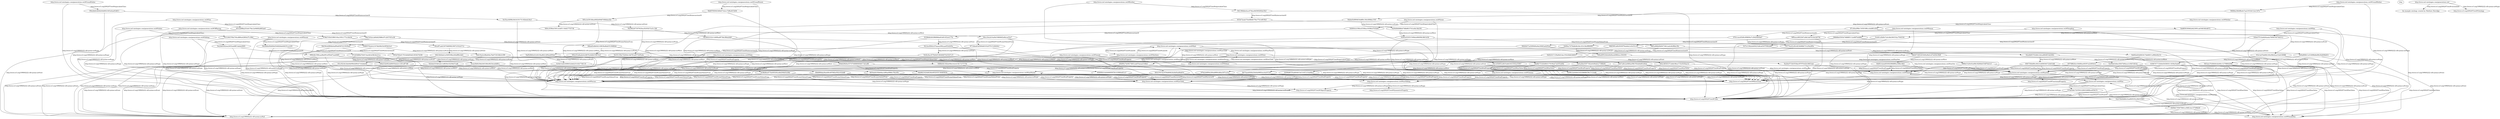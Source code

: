digraph  {
N6bdd5e8b042149838af8a835190ff26d;
N92cf53efbabb4228878c4b8d33967dc5;
Ne24d6362eea24f32ad4ff13abde490f1;
N99c6b1596caa48a091e050e67aee6465;
http;
http;
N00c2f39fed1841a5a85114b827755738;
N4cc24a2d14af4d198084f2e6bcae52a7;
N888e0b146da046a1b2cb14fc7237574b;
http;
N5b620826a5574704888069d617a6ce88;
N949994da56a449c497682e502c432dd8;
http;
http;
http;
http;
Ne602ef24d063417bb66011a966e0b214;
N970ff82f2e1f4480ac49397e22495431;
Nff5eace9652947a08c5e87033b160756;
http;
http;
N8a7d32a1a60d425886c97c2637451e36;
http;
http;
N02c485f4107a4db38bce710e5636ae1d;
Nb73aee6444e24e6ab06f2eacdad31247;
N78627d5d33f84144ac545c177e1d0e5b;
http;
Ne26e0733b5554be59797b42b186f1dab;
Nd3efa5554b5a4c1e8830e10259d37ad8;
Nf19ed4105b644a1d90ae9984c792c95c;
Ne0a2fbe039774f2a9c89ebfc27388b00;
http;
N8282673a50994f4a9eb39083a62f52ec;
N2a4fd05763df4c5c8ca6f64853dd360c;
N3e1ab7bdd0b140a58b42aa33a0c56988;
N306707715b9e4545850113f39a55af30;
N53b72eab37de48b6b756a77b1e8f19b3;
Ne8859190462d423091ca6346340c6672;
http;
http;
http;
Nd58d1705675841cc9481cbc157496d3f;
http;
http;
Nd024317c59a84d1dac193e5b6b3b6637;
N960a7e20c63a49b18284bb53487bd1c5;
http;
N714dea63d5064d0191bf797e7e9420e1;
http;
N26e57514a6d44aeda7609476f7382512;
N91e3e59148ea49f2b0948749fddacf2d;
http;
Nb50b6e00d40b4544826de646351a1d39;
N312402769a744cd884a42804cf7c180d;
http;
N9e2bb6c6b9d244d6921603a0ae83d811;
N2351356e742644c1b6781a8573205a4e;
N457af0c2e08f4ee99b785dd4d85240af;
N8f1af46b49d04734b1aebc8e9fbbc56c;
http;
N94750bb89cc8423cb606564722b61bf8;
N51ee898a251b4178a12e94692d9f1be9;
N0805762e0c2147dfa94b34c9f39e5ce1;
Nd219a22c88a644a78e973f318fe5c599;
http;
Nf385fb3c4e9d4695975b143984e821a7;
http;
Nc9d15a9e54984522bf225143b7746119;
N7b1ceec65d9c499694a7c20d20df3b67;
N299c2ab4db41452586f847f6c7123e88;
N186d6eef17de405292ce8d294b03c09d;
N21dcd5f0d1d74aaea208caae652d245a;
N0327873ec07f4d60822b26d5ed0bdf14;
http;
N299df6755a6644b7af13187121bd48a3;
Ncea5fb0b38d2445384c8025dca6df81c;
N0b252b062dd8493fab2e1c441eff73f8;
N0cd97add330746899f23907235222712;
N021fb0deb1a5409398e240eff96c4bf1;
N7e4548f6d76447cfac6b3e5fb3dc21ca;
N865991a6fc6545f79a4e6e1e5e531c52;
Ndfc873483203440a9bd1ef7e629e39d9;
N9d90a74e9f274841aedf7beeae5348e1;
http;
Nb036cb0f84bb4af09af4587d13525bee;
N5f42af18351549bfa4f6699b3861fa5b;
N63aea7fcfb8d4cfab46cc1279884200b;
http;
N7bb5ddc7d10541228432480bce659e7d;
N2d7f0b0fd8fc43ad849165a38d1036f3;
N41396dbe4cac474bac8b569260de30cf;
Nbe982d47307f420ea5b545b72a5c139f;
Nb36422322c1d4f0baf8738e3f8afa9d9;
N7c40eaf98e1345018ffcccbddf61d55e;
N20a808411e5349f6b8e89b36d696b831;
http;
Nfd85c4ada850492986ff90a39f8e1863;
Nc55ac4499b344161917513f2befa34e3;
N76a2e6f04e264ed899cdbfea547ce3c2;
http;
Nb687850043484d71b2cc72f8e4f15b94;
N5cc92c6e3deb4b09b42f85d73322bd3d;
http;
http;
N668da38d4f8a4e7aa21933d112a1167e;
http;
http;
N49f44cb1f66a42508ae34588c07b5b84;
http;
Nf668bb5593b7488f85112e08f7b4d8b3;
N577fa243cf0c4f23b968b731a54a285e;
Na99dd1b6ee3f447b84aca1c0447d01f2;
Nc461a5b00c7e4c4bb36431fac7592530;
N3586dfc843ff4896bd03d91452e4177b;
Ndb9621624d624fe4952035136485f43b;
"An example ontology created by Matthew Horridge";
N490ec7479ddb46c4bc323c3be9f84085;
Nbd6b751b0e8f43179106ab7ab593a84b;
Nc82c8ac4578d4d5186466870d35d7c15;
Na85d9b0e43c6410ba8621d09a2d93bcf;
Nb1c656f93cdf435a8d1f433502a55907;
http;
N37e1184a4e60421fa8ca6347558cbd67;
Nbbbd5d9f94834d8f9c19fc4998dc3787;
N200d9d086b4748b88157d1a0dc3bb391;
N93d760e017914d4d83bf21f03f270258;
http;
Nf4ed09524b4d4b0ba4d98f2ecc504393;
N6bdd5e8b042149838af8a835190ff26d -> N92cf53efbabb4228878c4b8d33967dc5  [key=0, label="http://www.w3.org/1999/02/22-rdf-syntax-ns#rest"];
N6bdd5e8b042149838af8a835190ff26d -> N5b620826a5574704888069d617a6ce88  [key=0, label="http://www.w3.org/1999/02/22-rdf-syntax-ns#first"];
N92cf53efbabb4228878c4b8d33967dc5 -> "http://www.w3.org/1999/02/22-rdf-syntax-ns#nil"  [key=0, label="http://www.w3.org/1999/02/22-rdf-syntax-ns#rest"];
N92cf53efbabb4228878c4b8d33967dc5 -> Nbd6b751b0e8f43179106ab7ab593a84b  [key=0, label="http://www.w3.org/1999/02/22-rdf-syntax-ns#first"];
Ne24d6362eea24f32ad4ff13abde490f1 -> N99c6b1596caa48a091e050e67aee6465  [key=0, label="http://www.w3.org/2002/07/owl#intersectionOf"];
Ne24d6362eea24f32ad4ff13abde490f1 -> "http://www.w3.org/2002/07/owl#Class"  [key=0, label="http://www.w3.org/1999/02/22-rdf-syntax-ns#type"];
N99c6b1596caa48a091e050e67aee6465 -> Ncea5fb0b38d2445384c8025dca6df81c  [key=0, label="http://www.w3.org/1999/02/22-rdf-syntax-ns#rest"];
N99c6b1596caa48a091e050e67aee6465 -> "http://www.owl-ontologies.com/generations.owl#Person"  [key=0, label="http://www.w3.org/1999/02/22-rdf-syntax-ns#first"];
"http://www.owl-ontologies.com/generations.owl#Matt" -> "http://www.owl-ontologies.com/generations.owl#Gemma"  [key=0, label="http://www.owl-ontologies.com/generations.owl#hasSibling"];
"http://www.owl-ontologies.com/generations.owl#Matt" -> "http://www.owl-ontologies.com/generations.owl#Peter"  [key=0, label="http://www.owl-ontologies.com/generations.owl#hasParent"];
"http://www.owl-ontologies.com/generations.owl#Matt" -> "http://www.owl-ontologies.com/generations.owl#MaleSex"  [key=0, label="http://www.owl-ontologies.com/generations.owl#hasSex"];
"http://www.owl-ontologies.com/generations.owl#Matt" -> "http://www.owl-ontologies.com/generations.owl#Person"  [key=0, label="http://www.w3.org/1999/02/22-rdf-syntax-ns#type"];
"http://www.owl-ontologies.com/generations.owl#Matt" -> "http://www.owl-ontologies.com/generations.owl#Matthew"  [key=0, label="http://www.w3.org/2002/07/owl#sameAs"];
"http://www.owl-ontologies.com/generations.owl#Gemma" -> "http://www.owl-ontologies.com/generations.owl#Person"  [key=0, label="http://www.w3.org/1999/02/22-rdf-syntax-ns#type"];
"http://www.owl-ontologies.com/generations.owl#Gemma" -> "http://www.owl-ontologies.com/generations.owl#FemaleSex"  [key=0, label="http://www.owl-ontologies.com/generations.owl#hasSex"];
N00c2f39fed1841a5a85114b827755738 -> N4cc24a2d14af4d198084f2e6bcae52a7  [key=0, label="http://www.w3.org/1999/02/22-rdf-syntax-ns#first"];
N00c2f39fed1841a5a85114b827755738 -> "http://www.w3.org/1999/02/22-rdf-syntax-ns#nil"  [key=0, label="http://www.w3.org/1999/02/22-rdf-syntax-ns#rest"];
N4cc24a2d14af4d198084f2e6bcae52a7 -> N714dea63d5064d0191bf797e7e9420e1  [key=0, label="http://www.w3.org/2002/07/owl#someValuesFrom"];
N4cc24a2d14af4d198084f2e6bcae52a7 -> "http://www.owl-ontologies.com/generations.owl#hasChild"  [key=0, label="http://www.w3.org/2002/07/owl#onProperty"];
N4cc24a2d14af4d198084f2e6bcae52a7 -> "http://www.w3.org/2002/07/owl#Restriction"  [key=0, label="http://www.w3.org/1999/02/22-rdf-syntax-ns#type"];
N888e0b146da046a1b2cb14fc7237574b -> "http://www.owl-ontologies.com/generations.owl#Person"  [key=0, label="http://www.w3.org/2002/07/owl#someValuesFrom"];
N888e0b146da046a1b2cb14fc7237574b -> "http://www.owl-ontologies.com/generations.owl#hasParent"  [key=0, label="http://www.w3.org/2002/07/owl#onProperty"];
N888e0b146da046a1b2cb14fc7237574b -> "http://www.w3.org/2002/07/owl#Restriction"  [key=0, label="http://www.w3.org/1999/02/22-rdf-syntax-ns#type"];
"http://www.owl-ontologies.com/generations.owl#Person" -> "http://www.w3.org/2002/07/owl#Class"  [key=0, label="http://www.w3.org/1999/02/22-rdf-syntax-ns#type"];
N5b620826a5574704888069d617a6ce88 -> "http://www.owl-ontologies.com/generations.owl#hasParent"  [key=0, label="http://www.w3.org/2002/07/owl#onProperty"];
N5b620826a5574704888069d617a6ce88 -> "http://www.w3.org/2002/07/owl#Restriction"  [key=0, label="http://www.w3.org/1999/02/22-rdf-syntax-ns#type"];
N5b620826a5574704888069d617a6ce88 -> "http://www.owl-ontologies.com/generations.owl#Person"  [key=0, label="http://www.w3.org/2002/07/owl#someValuesFrom"];
N949994da56a449c497682e502c432dd8 -> "http://www.w3.org/2002/07/owl#Restriction"  [key=0, label="http://www.w3.org/1999/02/22-rdf-syntax-ns#type"];
N949994da56a449c497682e502c432dd8 -> "http://www.owl-ontologies.com/generations.owl#Person"  [key=0, label="http://www.w3.org/2002/07/owl#someValuesFrom"];
N949994da56a449c497682e502c432dd8 -> "http://www.owl-ontologies.com/generations.owl#hasChild"  [key=0, label="http://www.w3.org/2002/07/owl#onProperty"];
"http://www.owl-ontologies.com/generations.owl#Woman" -> "http://www.w3.org/2002/07/owl#Class"  [key=0, label="http://www.w3.org/1999/02/22-rdf-syntax-ns#type"];
"http://www.owl-ontologies.com/generations.owl#Woman" -> Nff5eace9652947a08c5e87033b160756  [key=0, label="http://www.w3.org/2002/07/owl#equivalentClass"];
Ne602ef24d063417bb66011a966e0b214 -> N970ff82f2e1f4480ac49397e22495431  [key=0, label="http://www.w3.org/1999/02/22-rdf-syntax-ns#first"];
Ne602ef24d063417bb66011a966e0b214 -> "http://www.w3.org/1999/02/22-rdf-syntax-ns#nil"  [key=0, label="http://www.w3.org/1999/02/22-rdf-syntax-ns#rest"];
N970ff82f2e1f4480ac49397e22495431 -> "http://www.owl-ontologies.com/generations.owl#MaleSex"  [key=0, label="http://www.w3.org/2002/07/owl#hasValue"];
N970ff82f2e1f4480ac49397e22495431 -> "http://www.owl-ontologies.com/generations.owl#hasSex"  [key=0, label="http://www.w3.org/2002/07/owl#onProperty"];
N970ff82f2e1f4480ac49397e22495431 -> "http://www.w3.org/2002/07/owl#Restriction"  [key=0, label="http://www.w3.org/1999/02/22-rdf-syntax-ns#type"];
Nff5eace9652947a08c5e87033b160756 -> "http://www.w3.org/2002/07/owl#Class"  [key=0, label="http://www.w3.org/1999/02/22-rdf-syntax-ns#type"];
Nff5eace9652947a08c5e87033b160756 -> N8282673a50994f4a9eb39083a62f52ec  [key=0, label="http://www.w3.org/2002/07/owl#intersectionOf"];
"http://www.owl-ontologies.com/generations.owl#hasSex" -> "http://www.w3.org/2002/07/owl#FunctionalProperty"  [key=0, label="http://www.w3.org/1999/02/22-rdf-syntax-ns#type"];
"http://www.owl-ontologies.com/generations.owl#hasSex" -> "http://www.owl-ontologies.com/generations.owl#Sex"  [key=0, label="http://www.w3.org/2000/01/rdf-schema#range"];
"http://www.owl-ontologies.com/generations.owl#hasSex" -> "http://www.w3.org/2002/07/owl#ObjectProperty"  [key=0, label="http://www.w3.org/1999/02/22-rdf-syntax-ns#type"];
N8a7d32a1a60d425886c97c2637451e36 -> N6bdd5e8b042149838af8a835190ff26d  [key=0, label="http://www.w3.org/1999/02/22-rdf-syntax-ns#rest"];
N8a7d32a1a60d425886c97c2637451e36 -> "http://www.owl-ontologies.com/generations.owl#Person"  [key=0, label="http://www.w3.org/1999/02/22-rdf-syntax-ns#first"];
"http://www.owl-ontologies.com/generations.owl#William" -> "http://www.owl-ontologies.com/generations.owl#Person"  [key=0, label="http://www.w3.org/1999/02/22-rdf-syntax-ns#type"];
"http://www.owl-ontologies.com/generations.owl#William" -> "http://www.owl-ontologies.com/generations.owl#MaleSex"  [key=0, label="http://www.owl-ontologies.com/generations.owl#hasSex"];
"http://www.owl-ontologies.com/generations.owl#William" -> "http://www.owl-ontologies.com/generations.owl#Peter"  [key=0, label="http://www.owl-ontologies.com/generations.owl#hasChild"];
"http://www.owl-ontologies.com/generations.owl#Sex" -> N7bb5ddc7d10541228432480bce659e7d  [key=0, label="http://www.w3.org/2002/07/owl#equivalentClass"];
"http://www.owl-ontologies.com/generations.owl#Sex" -> "http://www.w3.org/2002/07/owl#Class"  [key=0, label="http://www.w3.org/1999/02/22-rdf-syntax-ns#type"];
N02c485f4107a4db38bce710e5636ae1d -> Nb73aee6444e24e6ab06f2eacdad31247  [key=0, label="http://www.w3.org/1999/02/22-rdf-syntax-ns#first"];
N02c485f4107a4db38bce710e5636ae1d -> "http://www.w3.org/1999/02/22-rdf-syntax-ns#nil"  [key=0, label="http://www.w3.org/1999/02/22-rdf-syntax-ns#rest"];
Nb73aee6444e24e6ab06f2eacdad31247 -> "http://www.owl-ontologies.com/generations.owl#hasChild"  [key=0, label="http://www.w3.org/2002/07/owl#onProperty"];
Nb73aee6444e24e6ab06f2eacdad31247 -> "http://www.w3.org/2002/07/owl#Restriction"  [key=0, label="http://www.w3.org/1999/02/22-rdf-syntax-ns#type"];
Nb73aee6444e24e6ab06f2eacdad31247 -> "http://www.owl-ontologies.com/generations.owl#Person"  [key=0, label="http://www.w3.org/2002/07/owl#someValuesFrom"];
N78627d5d33f84144ac545c177e1d0e5b -> "http://www.w3.org/2002/07/owl#Class"  [key=0, label="http://www.w3.org/1999/02/22-rdf-syntax-ns#type"];
N78627d5d33f84144ac545c177e1d0e5b -> N0cd97add330746899f23907235222712  [key=0, label="http://www.w3.org/2002/07/owl#intersectionOf"];
"http://www.owl-ontologies.com/generations.owl#Female" -> Ne26e0733b5554be59797b42b186f1dab  [key=0, label="http://www.w3.org/2002/07/owl#equivalentClass"];
"http://www.owl-ontologies.com/generations.owl#Female" -> "http://www.w3.org/2002/07/owl#Class"  [key=0, label="http://www.w3.org/1999/02/22-rdf-syntax-ns#type"];
Ne26e0733b5554be59797b42b186f1dab -> "http://www.owl-ontologies.com/generations.owl#FemaleSex"  [key=0, label="http://www.w3.org/2002/07/owl#hasValue"];
Ne26e0733b5554be59797b42b186f1dab -> "http://www.owl-ontologies.com/generations.owl#hasSex"  [key=0, label="http://www.w3.org/2002/07/owl#onProperty"];
Ne26e0733b5554be59797b42b186f1dab -> "http://www.w3.org/2002/07/owl#Restriction"  [key=0, label="http://www.w3.org/1999/02/22-rdf-syntax-ns#type"];
Nd3efa5554b5a4c1e8830e10259d37ad8 -> Nf19ed4105b644a1d90ae9984c792c95c  [key=0, label="http://www.w3.org/1999/02/22-rdf-syntax-ns#first"];
Nd3efa5554b5a4c1e8830e10259d37ad8 -> "http://www.w3.org/1999/02/22-rdf-syntax-ns#nil"  [key=0, label="http://www.w3.org/1999/02/22-rdf-syntax-ns#rest"];
Nf19ed4105b644a1d90ae9984c792c95c -> "http://www.owl-ontologies.com/generations.owl#hasChild"  [key=0, label="http://www.w3.org/2002/07/owl#onProperty"];
Nf19ed4105b644a1d90ae9984c792c95c -> "http://www.owl-ontologies.com/generations.owl#Person"  [key=0, label="http://www.w3.org/2002/07/owl#someValuesFrom"];
Nf19ed4105b644a1d90ae9984c792c95c -> "http://www.w3.org/2002/07/owl#Restriction"  [key=0, label="http://www.w3.org/1999/02/22-rdf-syntax-ns#type"];
Ne0a2fbe039774f2a9c89ebfc27388b00 -> "http://www.w3.org/2002/07/owl#Restriction"  [key=0, label="http://www.w3.org/1999/02/22-rdf-syntax-ns#type"];
Ne0a2fbe039774f2a9c89ebfc27388b00 -> "http://www.owl-ontologies.com/generations.owl#hasSex"  [key=0, label="http://www.w3.org/2002/07/owl#onProperty"];
Ne0a2fbe039774f2a9c89ebfc27388b00 -> "http://www.owl-ontologies.com/generations.owl#MaleSex"  [key=0, label="http://www.w3.org/2002/07/owl#hasValue"];
"http://www.owl-ontologies.com/generations.owl#Sibling" -> "http://www.w3.org/2002/07/owl#Class"  [key=0, label="http://www.w3.org/1999/02/22-rdf-syntax-ns#type"];
"http://www.owl-ontologies.com/generations.owl#Sibling" -> Ne24d6362eea24f32ad4ff13abde490f1  [key=0, label="http://www.w3.org/2002/07/owl#equivalentClass"];
N8282673a50994f4a9eb39083a62f52ec -> N2a4fd05763df4c5c8ca6f64853dd360c  [key=0, label="http://www.w3.org/1999/02/22-rdf-syntax-ns#rest"];
N8282673a50994f4a9eb39083a62f52ec -> "http://www.owl-ontologies.com/generations.owl#Person"  [key=0, label="http://www.w3.org/1999/02/22-rdf-syntax-ns#first"];
N2a4fd05763df4c5c8ca6f64853dd360c -> N94750bb89cc8423cb606564722b61bf8  [key=0, label="http://www.w3.org/1999/02/22-rdf-syntax-ns#first"];
N2a4fd05763df4c5c8ca6f64853dd360c -> "http://www.w3.org/1999/02/22-rdf-syntax-ns#nil"  [key=0, label="http://www.w3.org/1999/02/22-rdf-syntax-ns#rest"];
N3e1ab7bdd0b140a58b42aa33a0c56988 -> N306707715b9e4545850113f39a55af30  [key=0, label="http://www.w3.org/1999/02/22-rdf-syntax-ns#first"];
N3e1ab7bdd0b140a58b42aa33a0c56988 -> "http://www.w3.org/1999/02/22-rdf-syntax-ns#nil"  [key=0, label="http://www.w3.org/1999/02/22-rdf-syntax-ns#rest"];
N306707715b9e4545850113f39a55af30 -> "http://www.owl-ontologies.com/generations.owl#hasSex"  [key=0, label="http://www.w3.org/2002/07/owl#onProperty"];
N306707715b9e4545850113f39a55af30 -> "http://www.owl-ontologies.com/generations.owl#FemaleSex"  [key=0, label="http://www.w3.org/2002/07/owl#hasValue"];
N306707715b9e4545850113f39a55af30 -> "http://www.w3.org/2002/07/owl#Restriction"  [key=0, label="http://www.w3.org/1999/02/22-rdf-syntax-ns#type"];
N53b72eab37de48b6b756a77b1e8f19b3 -> Ne8859190462d423091ca6346340c6672  [key=0, label="http://www.w3.org/1999/02/22-rdf-syntax-ns#rest"];
N53b72eab37de48b6b756a77b1e8f19b3 -> "http://www.owl-ontologies.com/generations.owl#Person"  [key=0, label="http://www.w3.org/1999/02/22-rdf-syntax-ns#first"];
Ne8859190462d423091ca6346340c6672 -> "http://www.w3.org/1999/02/22-rdf-syntax-ns#nil"  [key=0, label="http://www.w3.org/1999/02/22-rdf-syntax-ns#rest"];
Ne8859190462d423091ca6346340c6672 -> Nc461a5b00c7e4c4bb36431fac7592530  [key=0, label="http://www.w3.org/1999/02/22-rdf-syntax-ns#first"];
"http://www.owl-ontologies.com/generations.owl#MaleSex" -> "http://www.owl-ontologies.com/generations.owl#Sex"  [key=0, label="http://www.w3.org/1999/02/22-rdf-syntax-ns#type"];
"http://www.owl-ontologies.com/generations.owl" -> "http://www.w3.org/2002/07/owl#Ontology"  [key=0, label="http://www.w3.org/1999/02/22-rdf-syntax-ns#type"];
"http://www.owl-ontologies.com/generations.owl" -> "An example ontology created by Matthew Horridge"  [key=0, label="http://www.w3.org/2002/07/owl#versionInfo"];
Nd58d1705675841cc9481cbc157496d3f -> "http://www.w3.org/1999/02/22-rdf-syntax-ns#nil"  [key=0, label="http://www.w3.org/1999/02/22-rdf-syntax-ns#rest"];
Nd58d1705675841cc9481cbc157496d3f -> "http://www.owl-ontologies.com/generations.owl#FemaleSex"  [key=0, label="http://www.w3.org/1999/02/22-rdf-syntax-ns#first"];
"http://www.owl-ontologies.com/generations.owl#hasChild" -> "http://www.w3.org/2002/07/owl#ObjectProperty"  [key=0, label="http://www.w3.org/1999/02/22-rdf-syntax-ns#type"];
"http://www.owl-ontologies.com/generations.owl#hasChild" -> "http://www.owl-ontologies.com/generations.owl#hasParent"  [key=0, label="http://www.w3.org/2002/07/owl#inverseOf"];
Nd024317c59a84d1dac193e5b6b3b6637 -> N02c485f4107a4db38bce710e5636ae1d  [key=0, label="http://www.w3.org/1999/02/22-rdf-syntax-ns#rest"];
Nd024317c59a84d1dac193e5b6b3b6637 -> "http://www.owl-ontologies.com/generations.owl#Person"  [key=0, label="http://www.w3.org/1999/02/22-rdf-syntax-ns#first"];
N960a7e20c63a49b18284bb53487bd1c5 -> "http://www.owl-ontologies.com/generations.owl#FemaleSex"  [key=0, label="http://www.w3.org/2002/07/owl#hasValue"];
N960a7e20c63a49b18284bb53487bd1c5 -> "http://www.owl-ontologies.com/generations.owl#hasSex"  [key=0, label="http://www.w3.org/2002/07/owl#onProperty"];
N960a7e20c63a49b18284bb53487bd1c5 -> "http://www.w3.org/2002/07/owl#Restriction"  [key=0, label="http://www.w3.org/1999/02/22-rdf-syntax-ns#type"];
"http://www.owl-ontologies.com/generations.owl#FemaleSex" -> "http://www.owl-ontologies.com/generations.owl#Sex"  [key=0, label="http://www.w3.org/1999/02/22-rdf-syntax-ns#type"];
N714dea63d5064d0191bf797e7e9420e1 -> "http://www.w3.org/2002/07/owl#Class"  [key=0, label="http://www.w3.org/1999/02/22-rdf-syntax-ns#type"];
N714dea63d5064d0191bf797e7e9420e1 -> Na85d9b0e43c6410ba8621d09a2d93bcf  [key=0, label="http://www.w3.org/2002/07/owl#intersectionOf"];
"http://www.owl-ontologies.com/generations.owl#Man" -> N26e57514a6d44aeda7609476f7382512  [key=0, label="http://www.w3.org/2002/07/owl#equivalentClass"];
"http://www.owl-ontologies.com/generations.owl#Man" -> "http://www.w3.org/2002/07/owl#Class"  [key=0, label="http://www.w3.org/1999/02/22-rdf-syntax-ns#type"];
N26e57514a6d44aeda7609476f7382512 -> "http://www.w3.org/2002/07/owl#Class"  [key=0, label="http://www.w3.org/1999/02/22-rdf-syntax-ns#type"];
N26e57514a6d44aeda7609476f7382512 -> N37e1184a4e60421fa8ca6347558cbd67  [key=0, label="http://www.w3.org/2002/07/owl#intersectionOf"];
N91e3e59148ea49f2b0948749fddacf2d -> "http://www.owl-ontologies.com/generations.owl#Person"  [key=0, label="http://www.w3.org/1999/02/22-rdf-syntax-ns#first"];
N91e3e59148ea49f2b0948749fddacf2d -> N00c2f39fed1841a5a85114b827755738  [key=0, label="http://www.w3.org/1999/02/22-rdf-syntax-ns#rest"];
"http://www.owl-ontologies.com/generations.owl#Parent" -> Nb50b6e00d40b4544826de646351a1d39  [key=0, label="http://www.w3.org/2002/07/owl#equivalentClass"];
"http://www.owl-ontologies.com/generations.owl#Parent" -> "http://www.w3.org/2002/07/owl#Class"  [key=0, label="http://www.w3.org/1999/02/22-rdf-syntax-ns#type"];
Nb50b6e00d40b4544826de646351a1d39 -> N7e4548f6d76447cfac6b3e5fb3dc21ca  [key=0, label="http://www.w3.org/2002/07/owl#intersectionOf"];
Nb50b6e00d40b4544826de646351a1d39 -> "http://www.w3.org/2002/07/owl#Class"  [key=0, label="http://www.w3.org/1999/02/22-rdf-syntax-ns#type"];
N312402769a744cd884a42804cf7c180d -> "http://www.w3.org/2002/07/owl#Class"  [key=0, label="http://www.w3.org/1999/02/22-rdf-syntax-ns#type"];
N312402769a744cd884a42804cf7c180d -> N0805762e0c2147dfa94b34c9f39e5ce1  [key=0, label="http://www.w3.org/2002/07/owl#intersectionOf"];
"http://www.owl-ontologies.com/generations.owl#GrandFather" -> N9e2bb6c6b9d244d6921603a0ae83d811  [key=0, label="http://www.w3.org/2002/07/owl#equivalentClass"];
"http://www.owl-ontologies.com/generations.owl#GrandFather" -> "http://www.w3.org/2002/07/owl#Class"  [key=0, label="http://www.w3.org/1999/02/22-rdf-syntax-ns#type"];
N9e2bb6c6b9d244d6921603a0ae83d811 -> "http://www.w3.org/2002/07/owl#Class"  [key=0, label="http://www.w3.org/1999/02/22-rdf-syntax-ns#type"];
N9e2bb6c6b9d244d6921603a0ae83d811 -> Nc55ac4499b344161917513f2befa34e3  [key=0, label="http://www.w3.org/2002/07/owl#intersectionOf"];
N2351356e742644c1b6781a8573205a4e -> N457af0c2e08f4ee99b785dd4d85240af  [key=0, label="http://www.w3.org/1999/02/22-rdf-syntax-ns#first"];
N2351356e742644c1b6781a8573205a4e -> "http://www.w3.org/1999/02/22-rdf-syntax-ns#nil"  [key=0, label="http://www.w3.org/1999/02/22-rdf-syntax-ns#rest"];
N457af0c2e08f4ee99b785dd4d85240af -> "http://www.owl-ontologies.com/generations.owl#hasSex"  [key=0, label="http://www.w3.org/2002/07/owl#onProperty"];
N457af0c2e08f4ee99b785dd4d85240af -> "http://www.owl-ontologies.com/generations.owl#MaleSex"  [key=0, label="http://www.w3.org/2002/07/owl#hasValue"];
N457af0c2e08f4ee99b785dd4d85240af -> "http://www.w3.org/2002/07/owl#Restriction"  [key=0, label="http://www.w3.org/1999/02/22-rdf-syntax-ns#type"];
N8f1af46b49d04734b1aebc8e9fbbc56c -> Nd024317c59a84d1dac193e5b6b3b6637  [key=0, label="http://www.w3.org/2002/07/owl#intersectionOf"];
N8f1af46b49d04734b1aebc8e9fbbc56c -> "http://www.w3.org/2002/07/owl#Class"  [key=0, label="http://www.w3.org/1999/02/22-rdf-syntax-ns#type"];
"http://www.owl-ontologies.com/generations.owl#Peter" -> "http://www.owl-ontologies.com/generations.owl#Person"  [key=0, label="http://www.w3.org/1999/02/22-rdf-syntax-ns#type"];
"http://www.owl-ontologies.com/generations.owl#Peter" -> "http://www.owl-ontologies.com/generations.owl#MaleSex"  [key=0, label="http://www.owl-ontologies.com/generations.owl#hasSex"];
"http://www.owl-ontologies.com/generations.owl#Peter" -> "http://www.owl-ontologies.com/generations.owl#Matt"  [key=0, label="http://www.owl-ontologies.com/generations.owl#hasChild"];
"http://www.owl-ontologies.com/generations.owl#Peter" -> "http://www.owl-ontologies.com/generations.owl#William"  [key=0, label="http://www.owl-ontologies.com/generations.owl#hasParent"];
N94750bb89cc8423cb606564722b61bf8 -> "http://www.owl-ontologies.com/generations.owl#FemaleSex"  [key=0, label="http://www.w3.org/2002/07/owl#hasValue"];
N94750bb89cc8423cb606564722b61bf8 -> "http://www.owl-ontologies.com/generations.owl#hasSex"  [key=0, label="http://www.w3.org/2002/07/owl#onProperty"];
N94750bb89cc8423cb606564722b61bf8 -> "http://www.w3.org/2002/07/owl#Restriction"  [key=0, label="http://www.w3.org/1999/02/22-rdf-syntax-ns#type"];
N51ee898a251b4178a12e94692d9f1be9 -> N8a7d32a1a60d425886c97c2637451e36  [key=0, label="http://www.w3.org/2002/07/owl#intersectionOf"];
N51ee898a251b4178a12e94692d9f1be9 -> "http://www.w3.org/2002/07/owl#Class"  [key=0, label="http://www.w3.org/1999/02/22-rdf-syntax-ns#type"];
N0805762e0c2147dfa94b34c9f39e5ce1 -> Nd219a22c88a644a78e973f318fe5c599  [key=0, label="http://www.w3.org/1999/02/22-rdf-syntax-ns#rest"];
N0805762e0c2147dfa94b34c9f39e5ce1 -> "http://www.owl-ontologies.com/generations.owl#Person"  [key=0, label="http://www.w3.org/1999/02/22-rdf-syntax-ns#first"];
Nd219a22c88a644a78e973f318fe5c599 -> N5cc92c6e3deb4b09b42f85d73322bd3d  [key=0, label="http://www.w3.org/1999/02/22-rdf-syntax-ns#rest"];
Nd219a22c88a644a78e973f318fe5c599 -> Nb1c656f93cdf435a8d1f433502a55907  [key=0, label="http://www.w3.org/1999/02/22-rdf-syntax-ns#first"];
"http://www.owl-ontologies.com/generations.owl#hasParent" -> "http://www.w3.org/2002/07/owl#ObjectProperty"  [key=0, label="http://www.w3.org/1999/02/22-rdf-syntax-ns#type"];
"http://www.owl-ontologies.com/generations.owl#hasParent" -> "http://www.owl-ontologies.com/generations.owl#hasChild"  [key=0, label="http://www.w3.org/2002/07/owl#inverseOf"];
Nf385fb3c4e9d4695975b143984e821a7 -> "http://www.owl-ontologies.com/generations.owl#hasSibling"  [key=0, label="http://www.w3.org/2002/07/owl#onProperty"];
Nf385fb3c4e9d4695975b143984e821a7 -> "http://www.w3.org/2002/07/owl#Restriction"  [key=0, label="http://www.w3.org/1999/02/22-rdf-syntax-ns#type"];
Nf385fb3c4e9d4695975b143984e821a7 -> "http://www.owl-ontologies.com/generations.owl#Person"  [key=0, label="http://www.w3.org/2002/07/owl#someValuesFrom"];
"http://www.owl-ontologies.com/generations.owl#hasSibling" -> "http://www.w3.org/2002/07/owl#SymmetricProperty"  [key=0, label="http://www.w3.org/1999/02/22-rdf-syntax-ns#type"];
"http://www.owl-ontologies.com/generations.owl#hasSibling" -> "http://www.w3.org/2002/07/owl#ObjectProperty"  [key=0, label="http://www.w3.org/1999/02/22-rdf-syntax-ns#type"];
Nc9d15a9e54984522bf225143b7746119 -> "http://www.w3.org/1999/02/22-rdf-syntax-ns#nil"  [key=0, label="http://www.w3.org/1999/02/22-rdf-syntax-ns#rest"];
Nc9d15a9e54984522bf225143b7746119 -> Ndb9621624d624fe4952035136485f43b  [key=0, label="http://www.w3.org/1999/02/22-rdf-syntax-ns#first"];
N7b1ceec65d9c499694a7c20d20df3b67 -> "http://www.owl-ontologies.com/generations.owl#Person"  [key=0, label="http://www.w3.org/1999/02/22-rdf-syntax-ns#first"];
N7b1ceec65d9c499694a7c20d20df3b67 -> N577fa243cf0c4f23b968b731a54a285e  [key=0, label="http://www.w3.org/1999/02/22-rdf-syntax-ns#rest"];
N299c2ab4db41452586f847f6c7123e88 -> "http://www.w3.org/1999/02/22-rdf-syntax-ns#nil"  [key=0, label="http://www.w3.org/1999/02/22-rdf-syntax-ns#rest"];
N299c2ab4db41452586f847f6c7123e88 -> "http://www.owl-ontologies.com/generations.owl#Person"  [key=0, label="http://www.w3.org/1999/02/22-rdf-syntax-ns#first"];
N186d6eef17de405292ce8d294b03c09d -> "http://www.owl-ontologies.com/generations.owl#Person"  [key=0, label="http://www.w3.org/2002/07/owl#someValuesFrom"];
N186d6eef17de405292ce8d294b03c09d -> "http://www.owl-ontologies.com/generations.owl#hasChild"  [key=0, label="http://www.w3.org/2002/07/owl#onProperty"];
N186d6eef17de405292ce8d294b03c09d -> "http://www.w3.org/2002/07/owl#Restriction"  [key=0, label="http://www.w3.org/1999/02/22-rdf-syntax-ns#type"];
N21dcd5f0d1d74aaea208caae652d245a -> N0327873ec07f4d60822b26d5ed0bdf14  [key=0, label="http://www.w3.org/1999/02/22-rdf-syntax-ns#first"];
N21dcd5f0d1d74aaea208caae652d245a -> Nc82c8ac4578d4d5186466870d35d7c15  [key=0, label="http://www.w3.org/1999/02/22-rdf-syntax-ns#rest"];
N0327873ec07f4d60822b26d5ed0bdf14 -> "http://www.owl-ontologies.com/generations.owl#hasSibling"  [key=0, label="http://www.w3.org/2002/07/owl#onProperty"];
N0327873ec07f4d60822b26d5ed0bdf14 -> "http://www.owl-ontologies.com/generations.owl#Person"  [key=0, label="http://www.w3.org/2002/07/owl#someValuesFrom"];
N0327873ec07f4d60822b26d5ed0bdf14 -> "http://www.w3.org/2002/07/owl#Restriction"  [key=0, label="http://www.w3.org/1999/02/22-rdf-syntax-ns#type"];
"http://www.owl-ontologies.com/generations.owl#Mother" -> "http://www.w3.org/2002/07/owl#Class"  [key=0, label="http://www.w3.org/1999/02/22-rdf-syntax-ns#type"];
"http://www.owl-ontologies.com/generations.owl#Mother" -> N7c40eaf98e1345018ffcccbddf61d55e  [key=0, label="http://www.w3.org/2002/07/owl#equivalentClass"];
N299df6755a6644b7af13187121bd48a3 -> "http://www.owl-ontologies.com/generations.owl#hasChild"  [key=0, label="http://www.w3.org/2002/07/owl#onProperty"];
N299df6755a6644b7af13187121bd48a3 -> "http://www.w3.org/2002/07/owl#Restriction"  [key=0, label="http://www.w3.org/1999/02/22-rdf-syntax-ns#type"];
N299df6755a6644b7af13187121bd48a3 -> "http://www.owl-ontologies.com/generations.owl#Person"  [key=0, label="http://www.w3.org/2002/07/owl#someValuesFrom"];
Ncea5fb0b38d2445384c8025dca6df81c -> Nf385fb3c4e9d4695975b143984e821a7  [key=0, label="http://www.w3.org/1999/02/22-rdf-syntax-ns#first"];
Ncea5fb0b38d2445384c8025dca6df81c -> "http://www.w3.org/1999/02/22-rdf-syntax-ns#nil"  [key=0, label="http://www.w3.org/1999/02/22-rdf-syntax-ns#rest"];
N0b252b062dd8493fab2e1c441eff73f8 -> "http://www.w3.org/1999/02/22-rdf-syntax-ns#nil"  [key=0, label="http://www.w3.org/1999/02/22-rdf-syntax-ns#rest"];
N0b252b062dd8493fab2e1c441eff73f8 -> N949994da56a449c497682e502c432dd8  [key=0, label="http://www.w3.org/1999/02/22-rdf-syntax-ns#first"];
N0cd97add330746899f23907235222712 -> N021fb0deb1a5409398e240eff96c4bf1  [key=0, label="http://www.w3.org/1999/02/22-rdf-syntax-ns#rest"];
N0cd97add330746899f23907235222712 -> "http://www.owl-ontologies.com/generations.owl#Person"  [key=0, label="http://www.w3.org/1999/02/22-rdf-syntax-ns#first"];
N021fb0deb1a5409398e240eff96c4bf1 -> "http://www.w3.org/1999/02/22-rdf-syntax-ns#nil"  [key=0, label="http://www.w3.org/1999/02/22-rdf-syntax-ns#rest"];
N021fb0deb1a5409398e240eff96c4bf1 -> N888e0b146da046a1b2cb14fc7237574b  [key=0, label="http://www.w3.org/1999/02/22-rdf-syntax-ns#first"];
N7e4548f6d76447cfac6b3e5fb3dc21ca -> N0b252b062dd8493fab2e1c441eff73f8  [key=0, label="http://www.w3.org/1999/02/22-rdf-syntax-ns#rest"];
N7e4548f6d76447cfac6b3e5fb3dc21ca -> "http://www.owl-ontologies.com/generations.owl#Person"  [key=0, label="http://www.w3.org/1999/02/22-rdf-syntax-ns#first"];
N865991a6fc6545f79a4e6e1e5e531c52 -> Ndfc873483203440a9bd1ef7e629e39d9  [key=0, label="http://www.w3.org/1999/02/22-rdf-syntax-ns#rest"];
N865991a6fc6545f79a4e6e1e5e531c52 -> N76a2e6f04e264ed899cdbfea547ce3c2  [key=0, label="http://www.w3.org/1999/02/22-rdf-syntax-ns#first"];
Ndfc873483203440a9bd1ef7e629e39d9 -> "http://www.w3.org/1999/02/22-rdf-syntax-ns#nil"  [key=0, label="http://www.w3.org/1999/02/22-rdf-syntax-ns#rest"];
Ndfc873483203440a9bd1ef7e629e39d9 -> Nfd85c4ada850492986ff90a39f8e1863  [key=0, label="http://www.w3.org/1999/02/22-rdf-syntax-ns#first"];
N9d90a74e9f274841aedf7beeae5348e1 -> "http://www.owl-ontologies.com/generations.owl#hasParent"  [key=0, label="http://www.w3.org/2002/07/owl#onProperty"];
N9d90a74e9f274841aedf7beeae5348e1 -> "http://www.w3.org/2002/07/owl#Restriction"  [key=0, label="http://www.w3.org/1999/02/22-rdf-syntax-ns#type"];
N9d90a74e9f274841aedf7beeae5348e1 -> "http://www.owl-ontologies.com/generations.owl#Person"  [key=0, label="http://www.w3.org/2002/07/owl#someValuesFrom"];
"http://www.owl-ontologies.com/generations.owl#Matthew" -> "http://www.owl-ontologies.com/generations.owl#Person"  [key=0, label="http://www.w3.org/1999/02/22-rdf-syntax-ns#type"];
"http://www.owl-ontologies.com/generations.owl#Matthew" -> "http://www.owl-ontologies.com/generations.owl#Matt"  [key=0, label="http://www.w3.org/2002/07/owl#sameAs"];
Nb036cb0f84bb4af09af4587d13525bee -> "http://www.w3.org/2002/07/owl#Class"  [key=0, label="http://www.w3.org/1999/02/22-rdf-syntax-ns#type"];
Nb036cb0f84bb4af09af4587d13525bee -> N93d760e017914d4d83bf21f03f270258  [key=0, label="http://www.w3.org/2002/07/owl#intersectionOf"];
N5f42af18351549bfa4f6699b3861fa5b -> N8f1af46b49d04734b1aebc8e9fbbc56c  [key=0, label="http://www.w3.org/2002/07/owl#someValuesFrom"];
N5f42af18351549bfa4f6699b3861fa5b -> "http://www.owl-ontologies.com/generations.owl#hasChild"  [key=0, label="http://www.w3.org/2002/07/owl#onProperty"];
N5f42af18351549bfa4f6699b3861fa5b -> "http://www.w3.org/2002/07/owl#Restriction"  [key=0, label="http://www.w3.org/1999/02/22-rdf-syntax-ns#type"];
N63aea7fcfb8d4cfab46cc1279884200b -> "http://www.w3.org/2002/07/owl#Restriction"  [key=0, label="http://www.w3.org/1999/02/22-rdf-syntax-ns#type"];
N63aea7fcfb8d4cfab46cc1279884200b -> "http://www.owl-ontologies.com/generations.owl#hasSex"  [key=0, label="http://www.w3.org/2002/07/owl#onProperty"];
N63aea7fcfb8d4cfab46cc1279884200b -> "http://www.owl-ontologies.com/generations.owl#FemaleSex"  [key=0, label="http://www.w3.org/2002/07/owl#hasValue"];
"http://www.owl-ontologies.com/generations.owl#Brother" -> "http://www.w3.org/2002/07/owl#Class"  [key=0, label="http://www.w3.org/1999/02/22-rdf-syntax-ns#type"];
"http://www.owl-ontologies.com/generations.owl#Brother" -> N41396dbe4cac474bac8b569260de30cf  [key=0, label="http://www.w3.org/2002/07/owl#equivalentClass"];
N7bb5ddc7d10541228432480bce659e7d -> N2d7f0b0fd8fc43ad849165a38d1036f3  [key=0, label="http://www.w3.org/2002/07/owl#oneOf"];
N7bb5ddc7d10541228432480bce659e7d -> "http://www.w3.org/2002/07/owl#Class"  [key=0, label="http://www.w3.org/1999/02/22-rdf-syntax-ns#type"];
N2d7f0b0fd8fc43ad849165a38d1036f3 -> "http://www.owl-ontologies.com/generations.owl#MaleSex"  [key=0, label="http://www.w3.org/1999/02/22-rdf-syntax-ns#first"];
N2d7f0b0fd8fc43ad849165a38d1036f3 -> Nd58d1705675841cc9481cbc157496d3f  [key=0, label="http://www.w3.org/1999/02/22-rdf-syntax-ns#rest"];
N41396dbe4cac474bac8b569260de30cf -> "http://www.w3.org/2002/07/owl#Class"  [key=0, label="http://www.w3.org/1999/02/22-rdf-syntax-ns#type"];
N41396dbe4cac474bac8b569260de30cf -> N53b72eab37de48b6b756a77b1e8f19b3  [key=0, label="http://www.w3.org/2002/07/owl#intersectionOf"];
Nbe982d47307f420ea5b545b72a5c139f -> Nb36422322c1d4f0baf8738e3f8afa9d9  [key=0, label="http://www.w3.org/1999/02/22-rdf-syntax-ns#first"];
Nbe982d47307f420ea5b545b72a5c139f -> N2351356e742644c1b6781a8573205a4e  [key=0, label="http://www.w3.org/1999/02/22-rdf-syntax-ns#rest"];
Nb36422322c1d4f0baf8738e3f8afa9d9 -> "http://www.owl-ontologies.com/generations.owl#hasChild"  [key=0, label="http://www.w3.org/2002/07/owl#onProperty"];
Nb36422322c1d4f0baf8738e3f8afa9d9 -> "http://www.w3.org/2002/07/owl#Restriction"  [key=0, label="http://www.w3.org/1999/02/22-rdf-syntax-ns#type"];
Nb36422322c1d4f0baf8738e3f8afa9d9 -> Nb036cb0f84bb4af09af4587d13525bee  [key=0, label="http://www.w3.org/2002/07/owl#someValuesFrom"];
N7c40eaf98e1345018ffcccbddf61d55e -> "http://www.w3.org/2002/07/owl#Class"  [key=0, label="http://www.w3.org/1999/02/22-rdf-syntax-ns#type"];
N7c40eaf98e1345018ffcccbddf61d55e -> N7b1ceec65d9c499694a7c20d20df3b67  [key=0, label="http://www.w3.org/2002/07/owl#intersectionOf"];
N20a808411e5349f6b8e89b36d696b831 -> N63aea7fcfb8d4cfab46cc1279884200b  [key=0, label="http://www.w3.org/1999/02/22-rdf-syntax-ns#first"];
N20a808411e5349f6b8e89b36d696b831 -> "http://www.w3.org/1999/02/22-rdf-syntax-ns#nil"  [key=0, label="http://www.w3.org/1999/02/22-rdf-syntax-ns#rest"];
"http://www.owl-ontologies.com/generations.owl#OffSpring" -> N78627d5d33f84144ac545c177e1d0e5b  [key=0, label="http://www.w3.org/2002/07/owl#equivalentClass"];
"http://www.owl-ontologies.com/generations.owl#OffSpring" -> "http://www.w3.org/2002/07/owl#Class"  [key=0, label="http://www.w3.org/1999/02/22-rdf-syntax-ns#type"];
Nfd85c4ada850492986ff90a39f8e1863 -> "http://www.owl-ontologies.com/generations.owl#hasSex"  [key=0, label="http://www.w3.org/2002/07/owl#onProperty"];
Nfd85c4ada850492986ff90a39f8e1863 -> "http://www.owl-ontologies.com/generations.owl#MaleSex"  [key=0, label="http://www.w3.org/2002/07/owl#hasValue"];
Nfd85c4ada850492986ff90a39f8e1863 -> "http://www.w3.org/2002/07/owl#Restriction"  [key=0, label="http://www.w3.org/1999/02/22-rdf-syntax-ns#type"];
Nc55ac4499b344161917513f2befa34e3 -> Nbe982d47307f420ea5b545b72a5c139f  [key=0, label="http://www.w3.org/1999/02/22-rdf-syntax-ns#rest"];
Nc55ac4499b344161917513f2befa34e3 -> "http://www.owl-ontologies.com/generations.owl#Person"  [key=0, label="http://www.w3.org/1999/02/22-rdf-syntax-ns#first"];
N76a2e6f04e264ed899cdbfea547ce3c2 -> "http://www.owl-ontologies.com/generations.owl#hasSibling"  [key=0, label="http://www.w3.org/2002/07/owl#onProperty"];
N76a2e6f04e264ed899cdbfea547ce3c2 -> "http://www.owl-ontologies.com/generations.owl#Person"  [key=0, label="http://www.w3.org/2002/07/owl#someValuesFrom"];
N76a2e6f04e264ed899cdbfea547ce3c2 -> "http://www.w3.org/2002/07/owl#Restriction"  [key=0, label="http://www.w3.org/1999/02/22-rdf-syntax-ns#type"];
"http://www.owl-ontologies.com/generations.owl#GrandParent" -> Nb687850043484d71b2cc72f8e4f15b94  [key=0, label="http://www.w3.org/2002/07/owl#equivalentClass"];
"http://www.owl-ontologies.com/generations.owl#GrandParent" -> "http://www.w3.org/2002/07/owl#Class"  [key=0, label="http://www.w3.org/1999/02/22-rdf-syntax-ns#type"];
Nb687850043484d71b2cc72f8e4f15b94 -> "http://www.w3.org/2002/07/owl#Class"  [key=0, label="http://www.w3.org/1999/02/22-rdf-syntax-ns#type"];
Nb687850043484d71b2cc72f8e4f15b94 -> N91e3e59148ea49f2b0948749fddacf2d  [key=0, label="http://www.w3.org/2002/07/owl#intersectionOf"];
N5cc92c6e3deb4b09b42f85d73322bd3d -> N186d6eef17de405292ce8d294b03c09d  [key=0, label="http://www.w3.org/1999/02/22-rdf-syntax-ns#first"];
N5cc92c6e3deb4b09b42f85d73322bd3d -> "http://www.w3.org/1999/02/22-rdf-syntax-ns#nil"  [key=0, label="http://www.w3.org/1999/02/22-rdf-syntax-ns#rest"];
"http://www.owl-ontologies.com/generations.owl#Sister" -> "http://www.w3.org/2002/07/owl#Class"  [key=0, label="http://www.w3.org/1999/02/22-rdf-syntax-ns#type"];
"http://www.owl-ontologies.com/generations.owl#Sister" -> N49f44cb1f66a42508ae34588c07b5b84  [key=0, label="http://www.w3.org/2002/07/owl#equivalentClass"];
"http://www.owl-ontologies.com/generations.owl#GrandMother" -> N668da38d4f8a4e7aa21933d112a1167e  [key=0, label="http://www.w3.org/2002/07/owl#equivalentClass"];
"http://www.owl-ontologies.com/generations.owl#GrandMother" -> "http://www.w3.org/2002/07/owl#Class"  [key=0, label="http://www.w3.org/1999/02/22-rdf-syntax-ns#type"];
N668da38d4f8a4e7aa21933d112a1167e -> Nbbbd5d9f94834d8f9c19fc4998dc3787  [key=0, label="http://www.w3.org/2002/07/owl#intersectionOf"];
N668da38d4f8a4e7aa21933d112a1167e -> "http://www.w3.org/2002/07/owl#Class"  [key=0, label="http://www.w3.org/1999/02/22-rdf-syntax-ns#type"];
"http://www.owl-ontologies.com/generations.owl#Male" -> "http://www.w3.org/2002/07/owl#Class"  [key=0, label="http://www.w3.org/1999/02/22-rdf-syntax-ns#type"];
"http://www.owl-ontologies.com/generations.owl#Male" -> Ne0a2fbe039774f2a9c89ebfc27388b00  [key=0, label="http://www.w3.org/2002/07/owl#equivalentClass"];
"http://www.owl-ontologies.com/generations.owl#Son" -> "http://www.w3.org/2002/07/owl#Class"  [key=0, label="http://www.w3.org/1999/02/22-rdf-syntax-ns#type"];
"http://www.owl-ontologies.com/generations.owl#Son" -> N51ee898a251b4178a12e94692d9f1be9  [key=0, label="http://www.w3.org/2002/07/owl#equivalentClass"];
N49f44cb1f66a42508ae34588c07b5b84 -> N3586dfc843ff4896bd03d91452e4177b  [key=0, label="http://www.w3.org/2002/07/owl#intersectionOf"];
N49f44cb1f66a42508ae34588c07b5b84 -> "http://www.w3.org/2002/07/owl#Class"  [key=0, label="http://www.w3.org/1999/02/22-rdf-syntax-ns#type"];
"http://www.owl-ontologies.com/generations.owl#Daughter" -> Nf668bb5593b7488f85112e08f7b4d8b3  [key=0, label="http://www.w3.org/2002/07/owl#equivalentClass"];
"http://www.owl-ontologies.com/generations.owl#Daughter" -> "http://www.w3.org/2002/07/owl#Class"  [key=0, label="http://www.w3.org/1999/02/22-rdf-syntax-ns#type"];
Nf668bb5593b7488f85112e08f7b4d8b3 -> N490ec7479ddb46c4bc323c3be9f84085  [key=0, label="http://www.w3.org/2002/07/owl#intersectionOf"];
Nf668bb5593b7488f85112e08f7b4d8b3 -> "http://www.w3.org/2002/07/owl#Class"  [key=0, label="http://www.w3.org/1999/02/22-rdf-syntax-ns#type"];
N577fa243cf0c4f23b968b731a54a285e -> N299df6755a6644b7af13187121bd48a3  [key=0, label="http://www.w3.org/1999/02/22-rdf-syntax-ns#first"];
N577fa243cf0c4f23b968b731a54a285e -> N20a808411e5349f6b8e89b36d696b831  [key=0, label="http://www.w3.org/1999/02/22-rdf-syntax-ns#rest"];
Na99dd1b6ee3f447b84aca1c0447d01f2 -> "http://www.owl-ontologies.com/generations.owl#hasSex"  [key=0, label="http://www.w3.org/2002/07/owl#onProperty"];
Na99dd1b6ee3f447b84aca1c0447d01f2 -> "http://www.owl-ontologies.com/generations.owl#FemaleSex"  [key=0, label="http://www.w3.org/2002/07/owl#hasValue"];
Na99dd1b6ee3f447b84aca1c0447d01f2 -> "http://www.w3.org/2002/07/owl#Restriction"  [key=0, label="http://www.w3.org/1999/02/22-rdf-syntax-ns#type"];
Nc461a5b00c7e4c4bb36431fac7592530 -> N865991a6fc6545f79a4e6e1e5e531c52  [key=0, label="http://www.w3.org/2002/07/owl#intersectionOf"];
Nc461a5b00c7e4c4bb36431fac7592530 -> "http://www.w3.org/2002/07/owl#Class"  [key=0, label="http://www.w3.org/1999/02/22-rdf-syntax-ns#type"];
N3586dfc843ff4896bd03d91452e4177b -> "http://www.owl-ontologies.com/generations.owl#Person"  [key=0, label="http://www.w3.org/1999/02/22-rdf-syntax-ns#first"];
N3586dfc843ff4896bd03d91452e4177b -> N21dcd5f0d1d74aaea208caae652d245a  [key=0, label="http://www.w3.org/1999/02/22-rdf-syntax-ns#rest"];
Ndb9621624d624fe4952035136485f43b -> "http://www.owl-ontologies.com/generations.owl#Person"  [key=0, label="http://www.w3.org/2002/07/owl#someValuesFrom"];
Ndb9621624d624fe4952035136485f43b -> "http://www.w3.org/2002/07/owl#Restriction"  [key=0, label="http://www.w3.org/1999/02/22-rdf-syntax-ns#type"];
Ndb9621624d624fe4952035136485f43b -> "http://www.owl-ontologies.com/generations.owl#hasChild"  [key=0, label="http://www.w3.org/2002/07/owl#onProperty"];
N490ec7479ddb46c4bc323c3be9f84085 -> N9d90a74e9f274841aedf7beeae5348e1  [key=0, label="http://www.w3.org/1999/02/22-rdf-syntax-ns#first"];
N490ec7479ddb46c4bc323c3be9f84085 -> Nf4ed09524b4d4b0ba4d98f2ecc504393  [key=0, label="http://www.w3.org/1999/02/22-rdf-syntax-ns#rest"];
Nbd6b751b0e8f43179106ab7ab593a84b -> "http://www.owl-ontologies.com/generations.owl#hasSex"  [key=0, label="http://www.w3.org/2002/07/owl#onProperty"];
Nbd6b751b0e8f43179106ab7ab593a84b -> "http://www.w3.org/2002/07/owl#Restriction"  [key=0, label="http://www.w3.org/1999/02/22-rdf-syntax-ns#type"];
Nbd6b751b0e8f43179106ab7ab593a84b -> "http://www.owl-ontologies.com/generations.owl#MaleSex"  [key=0, label="http://www.w3.org/2002/07/owl#hasValue"];
Nc82c8ac4578d4d5186466870d35d7c15 -> N960a7e20c63a49b18284bb53487bd1c5  [key=0, label="http://www.w3.org/1999/02/22-rdf-syntax-ns#first"];
Nc82c8ac4578d4d5186466870d35d7c15 -> "http://www.w3.org/1999/02/22-rdf-syntax-ns#nil"  [key=0, label="http://www.w3.org/1999/02/22-rdf-syntax-ns#rest"];
Na85d9b0e43c6410ba8621d09a2d93bcf -> "http://www.owl-ontologies.com/generations.owl#Person"  [key=0, label="http://www.w3.org/1999/02/22-rdf-syntax-ns#first"];
Na85d9b0e43c6410ba8621d09a2d93bcf -> Nc9d15a9e54984522bf225143b7746119  [key=0, label="http://www.w3.org/1999/02/22-rdf-syntax-ns#rest"];
Nb1c656f93cdf435a8d1f433502a55907 -> "http://www.owl-ontologies.com/generations.owl#hasSex"  [key=0, label="http://www.w3.org/2002/07/owl#onProperty"];
Nb1c656f93cdf435a8d1f433502a55907 -> "http://www.w3.org/2002/07/owl#Restriction"  [key=0, label="http://www.w3.org/1999/02/22-rdf-syntax-ns#type"];
Nb1c656f93cdf435a8d1f433502a55907 -> "http://www.owl-ontologies.com/generations.owl#MaleSex"  [key=0, label="http://www.w3.org/2002/07/owl#hasValue"];
"http://www.owl-ontologies.com/generations.owl#Father" -> "http://www.w3.org/2002/07/owl#Class"  [key=0, label="http://www.w3.org/1999/02/22-rdf-syntax-ns#type"];
"http://www.owl-ontologies.com/generations.owl#Father" -> N312402769a744cd884a42804cf7c180d  [key=0, label="http://www.w3.org/2002/07/owl#equivalentClass"];
N37e1184a4e60421fa8ca6347558cbd67 -> "http://www.owl-ontologies.com/generations.owl#Person"  [key=0, label="http://www.w3.org/1999/02/22-rdf-syntax-ns#first"];
N37e1184a4e60421fa8ca6347558cbd67 -> Ne602ef24d063417bb66011a966e0b214  [key=0, label="http://www.w3.org/1999/02/22-rdf-syntax-ns#rest"];
Nbbbd5d9f94834d8f9c19fc4998dc3787 -> "http://www.owl-ontologies.com/generations.owl#Person"  [key=0, label="http://www.w3.org/1999/02/22-rdf-syntax-ns#first"];
Nbbbd5d9f94834d8f9c19fc4998dc3787 -> N200d9d086b4748b88157d1a0dc3bb391  [key=0, label="http://www.w3.org/1999/02/22-rdf-syntax-ns#rest"];
N200d9d086b4748b88157d1a0dc3bb391 -> N5f42af18351549bfa4f6699b3861fa5b  [key=0, label="http://www.w3.org/1999/02/22-rdf-syntax-ns#first"];
N200d9d086b4748b88157d1a0dc3bb391 -> N3e1ab7bdd0b140a58b42aa33a0c56988  [key=0, label="http://www.w3.org/1999/02/22-rdf-syntax-ns#rest"];
N93d760e017914d4d83bf21f03f270258 -> "http://www.owl-ontologies.com/generations.owl#Person"  [key=0, label="http://www.w3.org/1999/02/22-rdf-syntax-ns#first"];
N93d760e017914d4d83bf21f03f270258 -> Nd3efa5554b5a4c1e8830e10259d37ad8  [key=0, label="http://www.w3.org/1999/02/22-rdf-syntax-ns#rest"];
Nf4ed09524b4d4b0ba4d98f2ecc504393 -> Na99dd1b6ee3f447b84aca1c0447d01f2  [key=0, label="http://www.w3.org/1999/02/22-rdf-syntax-ns#first"];
Nf4ed09524b4d4b0ba4d98f2ecc504393 -> N299c2ab4db41452586f847f6c7123e88  [key=0, label="http://www.w3.org/1999/02/22-rdf-syntax-ns#rest"];
}
